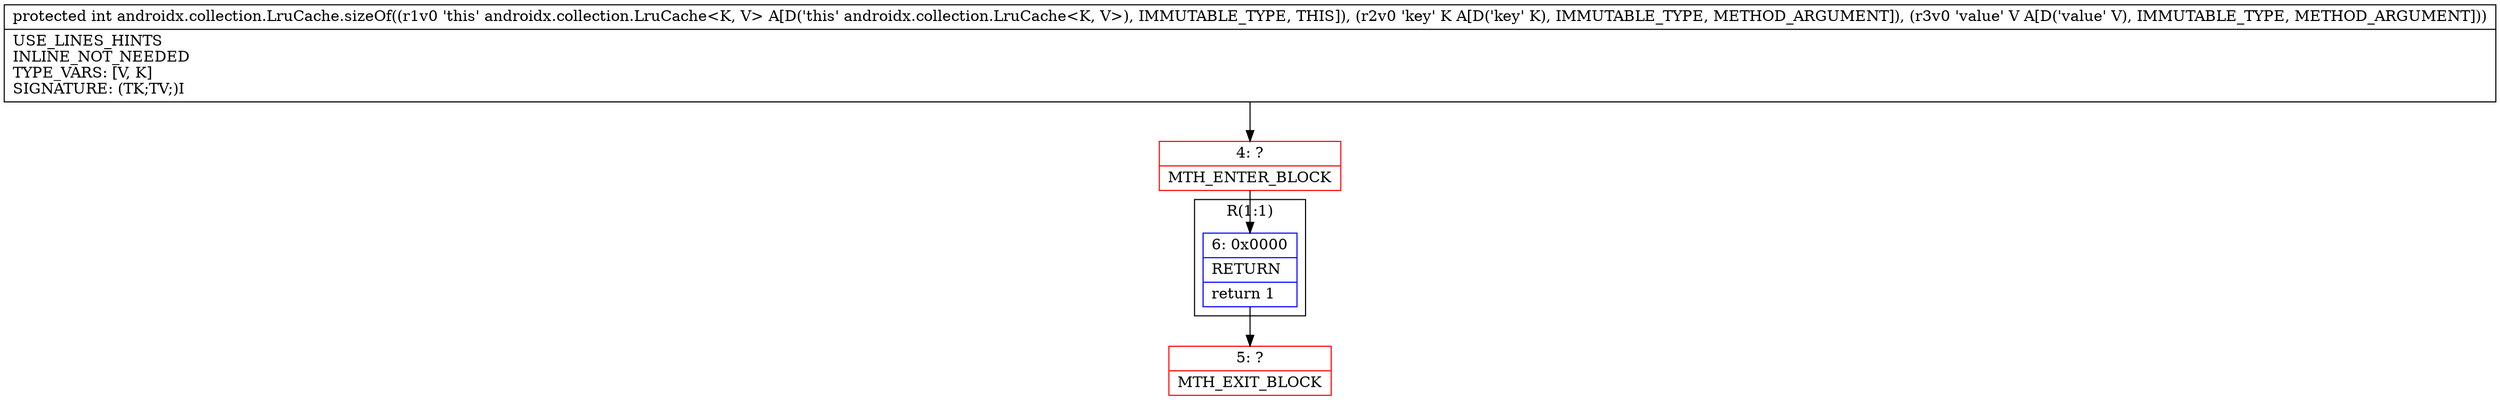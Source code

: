 digraph "CFG forandroidx.collection.LruCache.sizeOf(Ljava\/lang\/Object;Ljava\/lang\/Object;)I" {
subgraph cluster_Region_1442781158 {
label = "R(1:1)";
node [shape=record,color=blue];
Node_6 [shape=record,label="{6\:\ 0x0000|RETURN\l|return 1\l}"];
}
Node_4 [shape=record,color=red,label="{4\:\ ?|MTH_ENTER_BLOCK\l}"];
Node_5 [shape=record,color=red,label="{5\:\ ?|MTH_EXIT_BLOCK\l}"];
MethodNode[shape=record,label="{protected int androidx.collection.LruCache.sizeOf((r1v0 'this' androidx.collection.LruCache\<K, V\> A[D('this' androidx.collection.LruCache\<K, V\>), IMMUTABLE_TYPE, THIS]), (r2v0 'key' K A[D('key' K), IMMUTABLE_TYPE, METHOD_ARGUMENT]), (r3v0 'value' V A[D('value' V), IMMUTABLE_TYPE, METHOD_ARGUMENT]))  | USE_LINES_HINTS\lINLINE_NOT_NEEDED\lTYPE_VARS: [V, K]\lSIGNATURE: (TK;TV;)I\l}"];
MethodNode -> Node_4;Node_6 -> Node_5;
Node_4 -> Node_6;
}

